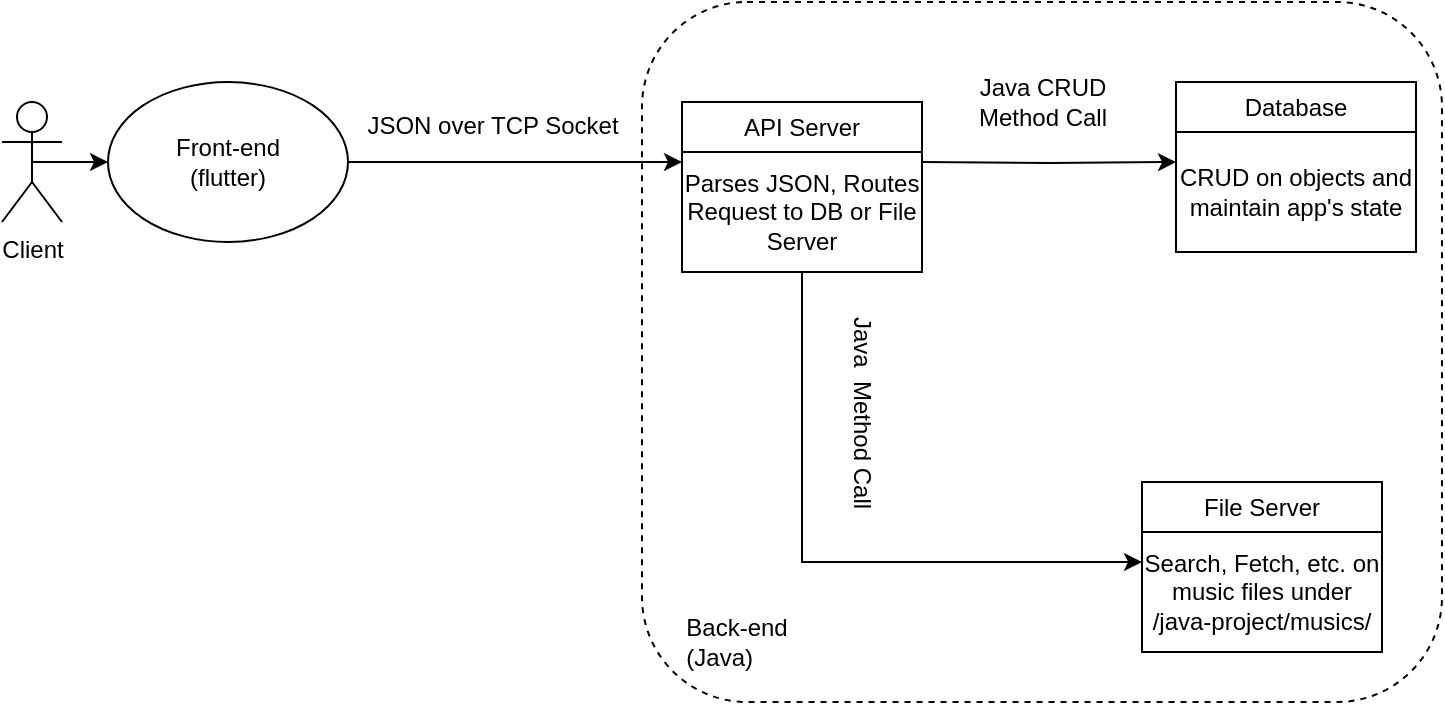 <mxfile version="26.3.0">
  <diagram name="Page-1" id="cUo-dV8kcY7PXXUFUUz1">
    <mxGraphModel dx="626" dy="466" grid="1" gridSize="10" guides="1" tooltips="1" connect="1" arrows="1" fold="1" page="1" pageScale="1" pageWidth="850" pageHeight="1100" math="0" shadow="0">
      <root>
        <mxCell id="0" />
        <mxCell id="1" parent="0" />
        <mxCell id="IIJjpAMcHhDUgNCy9XD_-4" style="edgeStyle=orthogonalEdgeStyle;rounded=0;orthogonalLoop=1;jettySize=auto;html=1;" edge="1" parent="1" source="DmEOkGQVdr7H-kECrb15-1">
          <mxGeometry relative="1" as="geometry">
            <mxPoint x="410" y="160" as="targetPoint" />
          </mxGeometry>
        </mxCell>
        <mxCell id="DmEOkGQVdr7H-kECrb15-1" value="Front-end&lt;br&gt;(flutter)" style="ellipse;whiteSpace=wrap;html=1;" parent="1" vertex="1">
          <mxGeometry x="123" y="120" width="120" height="80" as="geometry" />
        </mxCell>
        <mxCell id="DmEOkGQVdr7H-kECrb15-5" style="edgeStyle=orthogonalEdgeStyle;rounded=0;orthogonalLoop=1;jettySize=auto;html=1;exitX=0.5;exitY=0.5;exitDx=0;exitDy=0;exitPerimeter=0;" parent="1" source="DmEOkGQVdr7H-kECrb15-2" target="DmEOkGQVdr7H-kECrb15-1" edge="1">
          <mxGeometry relative="1" as="geometry" />
        </mxCell>
        <mxCell id="DmEOkGQVdr7H-kECrb15-2" value="&lt;div&gt;Client&lt;/div&gt;&lt;div&gt;&lt;br&gt;&lt;/div&gt;" style="shape=umlActor;verticalLabelPosition=bottom;verticalAlign=top;html=1;outlineConnect=0;" parent="1" vertex="1">
          <mxGeometry x="70" y="130" width="30" height="60" as="geometry" />
        </mxCell>
        <mxCell id="IIJjpAMcHhDUgNCy9XD_-2" value="" style="rounded=1;whiteSpace=wrap;html=1;dashed=1;fillColor=none;align=right;labelPosition=left;verticalLabelPosition=top;verticalAlign=bottom;" vertex="1" parent="1">
          <mxGeometry x="390" y="80" width="400" height="350" as="geometry" />
        </mxCell>
        <mxCell id="IIJjpAMcHhDUgNCy9XD_-8" style="edgeStyle=orthogonalEdgeStyle;rounded=0;orthogonalLoop=1;jettySize=auto;html=1;entryX=0;entryY=0.25;entryDx=0;entryDy=0;" edge="1" parent="1" target="IIJjpAMcHhDUgNCy9XD_-25">
          <mxGeometry relative="1" as="geometry">
            <mxPoint x="530" y="160" as="sourcePoint" />
            <mxPoint x="680" y="170" as="targetPoint" />
          </mxGeometry>
        </mxCell>
        <mxCell id="IIJjpAMcHhDUgNCy9XD_-10" value="" style="edgeStyle=orthogonalEdgeStyle;rounded=0;orthogonalLoop=1;jettySize=auto;html=1;entryX=0;entryY=0.25;entryDx=0;entryDy=0;" edge="1" parent="1" target="IIJjpAMcHhDUgNCy9XD_-22">
          <mxGeometry relative="1" as="geometry">
            <mxPoint x="470" y="200" as="sourcePoint" />
            <mxPoint x="622" y="360" as="targetPoint" />
            <Array as="points">
              <mxPoint x="470" y="360" />
            </Array>
          </mxGeometry>
        </mxCell>
        <mxCell id="IIJjpAMcHhDUgNCy9XD_-11" value="JSON over TCP Socket" style="text;html=1;align=center;verticalAlign=middle;resizable=0;points=[];autosize=1;strokeColor=none;fillColor=none;" vertex="1" parent="1">
          <mxGeometry x="240" y="127" width="150" height="30" as="geometry" />
        </mxCell>
        <mxCell id="IIJjpAMcHhDUgNCy9XD_-12" value="&lt;div align=&quot;left&quot;&gt;Back-end&lt;br&gt;&lt;/div&gt;&lt;div align=&quot;left&quot;&gt;(Java)&lt;br&gt;&lt;/div&gt;" style="text;html=1;align=center;verticalAlign=middle;resizable=0;points=[];autosize=1;strokeColor=none;fillColor=none;" vertex="1" parent="1">
          <mxGeometry x="402" y="380" width="70" height="40" as="geometry" />
        </mxCell>
        <mxCell id="IIJjpAMcHhDUgNCy9XD_-13" value="Java CRUD&lt;br&gt;Method Call" style="text;html=1;align=center;verticalAlign=middle;resizable=0;points=[];autosize=1;strokeColor=none;fillColor=none;" vertex="1" parent="1">
          <mxGeometry x="545" y="110" width="90" height="40" as="geometry" />
        </mxCell>
        <mxCell id="IIJjpAMcHhDUgNCy9XD_-14" value="Java&amp;nbsp; Method Call" style="text;html=1;align=center;verticalAlign=middle;resizable=0;points=[];autosize=1;strokeColor=none;fillColor=none;rotation=90;" vertex="1" parent="1">
          <mxGeometry x="440" y="270" width="120" height="30" as="geometry" />
        </mxCell>
        <mxCell id="IIJjpAMcHhDUgNCy9XD_-19" value="" style="group" vertex="1" connectable="0" parent="1">
          <mxGeometry x="410" y="130" width="120" height="85" as="geometry" />
        </mxCell>
        <mxCell id="IIJjpAMcHhDUgNCy9XD_-17" value="API Server" style="rounded=0;whiteSpace=wrap;html=1;" vertex="1" parent="IIJjpAMcHhDUgNCy9XD_-19">
          <mxGeometry width="120" height="25" as="geometry" />
        </mxCell>
        <mxCell id="IIJjpAMcHhDUgNCy9XD_-18" value="Parses JSON, Routes Request to DB or File Server" style="rounded=0;whiteSpace=wrap;html=1;" vertex="1" parent="IIJjpAMcHhDUgNCy9XD_-19">
          <mxGeometry y="25" width="120" height="60" as="geometry" />
        </mxCell>
        <mxCell id="IIJjpAMcHhDUgNCy9XD_-20" value="" style="group" vertex="1" connectable="0" parent="1">
          <mxGeometry x="640" y="320" width="120" height="85" as="geometry" />
        </mxCell>
        <mxCell id="IIJjpAMcHhDUgNCy9XD_-21" value="File Server" style="rounded=0;whiteSpace=wrap;html=1;" vertex="1" parent="IIJjpAMcHhDUgNCy9XD_-20">
          <mxGeometry width="120" height="25" as="geometry" />
        </mxCell>
        <mxCell id="IIJjpAMcHhDUgNCy9XD_-22" value="Search, Fetch, etc. on music files under /java-project/musics/" style="rounded=0;whiteSpace=wrap;html=1;" vertex="1" parent="IIJjpAMcHhDUgNCy9XD_-20">
          <mxGeometry y="25" width="120" height="60" as="geometry" />
        </mxCell>
        <mxCell id="IIJjpAMcHhDUgNCy9XD_-23" value="" style="group" vertex="1" connectable="0" parent="1">
          <mxGeometry x="657" y="120" width="120" height="85" as="geometry" />
        </mxCell>
        <mxCell id="IIJjpAMcHhDUgNCy9XD_-24" value="Database" style="rounded=0;whiteSpace=wrap;html=1;" vertex="1" parent="IIJjpAMcHhDUgNCy9XD_-23">
          <mxGeometry width="120" height="25" as="geometry" />
        </mxCell>
        <mxCell id="IIJjpAMcHhDUgNCy9XD_-25" value="CRUD on objects and maintain app&#39;s state" style="rounded=0;whiteSpace=wrap;html=1;" vertex="1" parent="IIJjpAMcHhDUgNCy9XD_-23">
          <mxGeometry y="25" width="120" height="60" as="geometry" />
        </mxCell>
      </root>
    </mxGraphModel>
  </diagram>
</mxfile>
